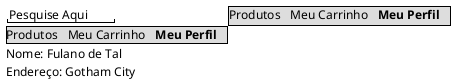 @startsalt perfil
{
    "Pesquise Aqui" |
    
    {* 
      Produtos | Meu Carrinho | <b>Meu Perfil
    }

    {*
      Produtos | Meu Carrinho | <b>Meu Perfil
    }

   
    Nome: Fulano de Tal
    Endereço: Gotham City
}
@endsalt